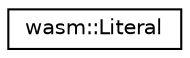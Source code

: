 digraph "Graphical Class Hierarchy"
{
  edge [fontname="Helvetica",fontsize="10",labelfontname="Helvetica",labelfontsize="10"];
  node [fontname="Helvetica",fontsize="10",shape=record];
  rankdir="LR";
  Node0 [label="wasm::Literal",height=0.2,width=0.4,color="black", fillcolor="white", style="filled",URL="$classwasm_1_1_literal.html"];
}
